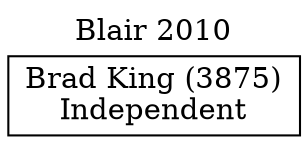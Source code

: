 // House preference flow
digraph "Brad King (3875)_Blair_2010" {
	graph [label="Blair 2010" labelloc=t mclimit=10]
	node [shape=box]
	"Brad King (3875)" [label="Brad King (3875)
Independent"]
}
